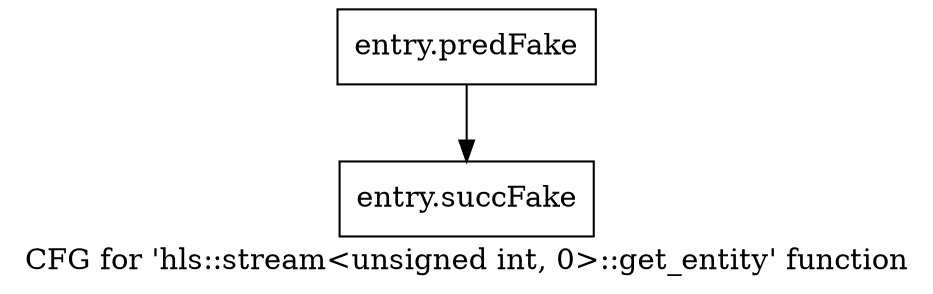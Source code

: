 digraph "CFG for 'hls::stream\<unsigned int, 0\>::get_entity' function" {
	label="CFG for 'hls::stream\<unsigned int, 0\>::get_entity' function";

	Node0x5640d30 [shape=record,filename="",linenumber="",label="{entry.predFake}"];
	Node0x5640d30 -> Node0x54fc070[ callList="" memoryops="" filename="/tools/Xilinx/Vitis_HLS/2023.1/include/hls_stream.h" execusionnum="12"];
	Node0x54fc070 [shape=record,filename="/tools/Xilinx/Vitis_HLS/2023.1/include/hls_stream.h",linenumber="410",label="{entry.succFake}"];
}
